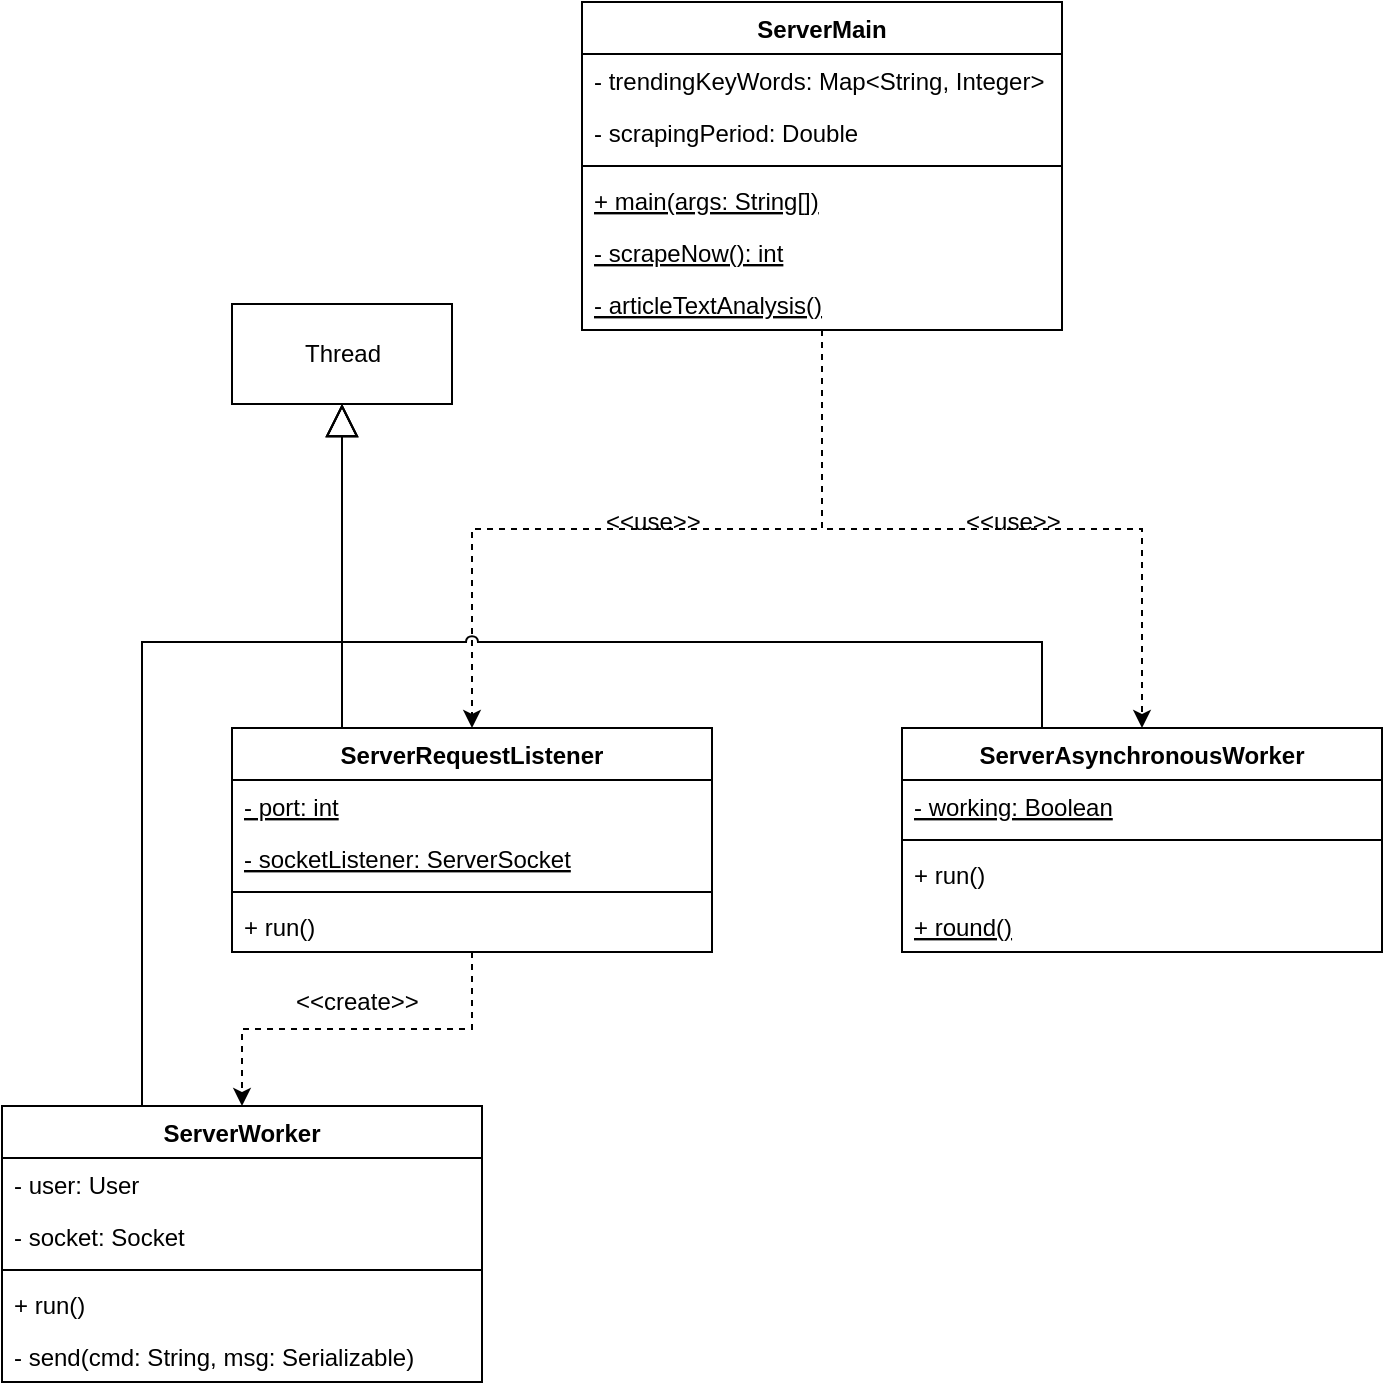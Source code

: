 <mxfile version="12.1.0" type="device" pages="1"><diagram id="yTPmmLeQqiiUSQPBfoln" name="Pagina-1"><mxGraphModel dx="1679" dy="1703" grid="1" gridSize="10" guides="1" tooltips="1" connect="1" arrows="1" fold="1" page="1" pageScale="1" pageWidth="827" pageHeight="1169" math="0" shadow="0"><root><mxCell id="0"/><mxCell id="1" parent="0"/><mxCell id="mmLAmh3_F48NEBriWX8s-56" style="edgeStyle=orthogonalEdgeStyle;rounded=0;orthogonalLoop=1;jettySize=auto;html=1;exitX=0.5;exitY=1;exitDx=0;exitDy=0;dashed=1;jumpStyle=arc;entryX=0.5;entryY=0;entryDx=0;entryDy=0;" parent="1" source="mmLAmh3_F48NEBriWX8s-2" target="mmLAmh3_F48NEBriWX8s-11" edge="1"><mxGeometry relative="1" as="geometry"><mxPoint x="-140" y="270" as="targetPoint"/></mxGeometry></mxCell><mxCell id="mmLAmh3_F48NEBriWX8s-57" style="edgeStyle=orthogonalEdgeStyle;rounded=0;jumpStyle=arc;orthogonalLoop=1;jettySize=auto;html=1;exitX=0.5;exitY=1;exitDx=0;exitDy=0;entryX=0.5;entryY=0;entryDx=0;entryDy=0;dashed=1;comic=0;" parent="1" source="mmLAmh3_F48NEBriWX8s-2" target="mmLAmh3_F48NEBriWX8s-42" edge="1"><mxGeometry relative="1" as="geometry"/></mxCell><mxCell id="mmLAmh3_F48NEBriWX8s-2" value="ServerMain" style="swimlane;fontStyle=1;align=center;verticalAlign=top;childLayout=stackLayout;horizontal=1;startSize=26;horizontalStack=0;resizeParent=1;resizeParentMax=0;resizeLast=0;collapsible=1;marginBottom=0;" parent="1" vertex="1"><mxGeometry x="-70" y="-30" width="240" height="164" as="geometry"/></mxCell><mxCell id="mmLAmh3_F48NEBriWX8s-6" value="- trendingKeyWords: Map&lt;String, Integer&gt;" style="text;strokeColor=none;fillColor=none;align=left;verticalAlign=top;spacingLeft=4;spacingRight=4;overflow=hidden;rotatable=0;points=[[0,0.5],[1,0.5]];portConstraint=eastwest;" parent="mmLAmh3_F48NEBriWX8s-2" vertex="1"><mxGeometry y="26" width="240" height="26" as="geometry"/></mxCell><mxCell id="mmLAmh3_F48NEBriWX8s-8" value="- scrapingPeriod: Double" style="text;strokeColor=none;fillColor=none;align=left;verticalAlign=top;spacingLeft=4;spacingRight=4;overflow=hidden;rotatable=0;points=[[0,0.5],[1,0.5]];portConstraint=eastwest;" parent="mmLAmh3_F48NEBriWX8s-2" vertex="1"><mxGeometry y="52" width="240" height="26" as="geometry"/></mxCell><mxCell id="mmLAmh3_F48NEBriWX8s-4" value="" style="line;strokeWidth=1;fillColor=none;align=left;verticalAlign=middle;spacingTop=-1;spacingLeft=3;spacingRight=3;rotatable=0;labelPosition=right;points=[];portConstraint=eastwest;" parent="mmLAmh3_F48NEBriWX8s-2" vertex="1"><mxGeometry y="78" width="240" height="8" as="geometry"/></mxCell><mxCell id="mmLAmh3_F48NEBriWX8s-5" value="+ main(args: String[])" style="text;strokeColor=none;fillColor=none;align=left;verticalAlign=top;spacingLeft=4;spacingRight=4;overflow=hidden;rotatable=0;points=[[0,0.5],[1,0.5]];portConstraint=eastwest;fontStyle=4" parent="mmLAmh3_F48NEBriWX8s-2" vertex="1"><mxGeometry y="86" width="240" height="26" as="geometry"/></mxCell><mxCell id="mmLAmh3_F48NEBriWX8s-9" value="- scrapeNow(): int" style="text;strokeColor=none;fillColor=none;align=left;verticalAlign=top;spacingLeft=4;spacingRight=4;overflow=hidden;rotatable=0;points=[[0,0.5],[1,0.5]];portConstraint=eastwest;fontStyle=4" parent="mmLAmh3_F48NEBriWX8s-2" vertex="1"><mxGeometry y="112" width="240" height="26" as="geometry"/></mxCell><mxCell id="mmLAmh3_F48NEBriWX8s-10" value="- articleTextAnalysis()" style="text;strokeColor=none;fillColor=none;align=left;verticalAlign=top;spacingLeft=4;spacingRight=4;overflow=hidden;rotatable=0;points=[[0,0.5],[1,0.5]];portConstraint=eastwest;fontStyle=4" parent="mmLAmh3_F48NEBriWX8s-2" vertex="1"><mxGeometry y="138" width="240" height="26" as="geometry"/></mxCell><mxCell id="mmLAmh3_F48NEBriWX8s-30" value="" style="edgeStyle=orthogonalEdgeStyle;rounded=0;orthogonalLoop=1;jettySize=auto;html=1;jumpStyle=arc;endArrow=block;endFill=0;endSize=14;" parent="1" source="mmLAmh3_F48NEBriWX8s-11" target="mmLAmh3_F48NEBriWX8s-27" edge="1"><mxGeometry relative="1" as="geometry"><Array as="points"><mxPoint x="-190" y="260"/><mxPoint x="-190" y="260"/></Array></mxGeometry></mxCell><mxCell id="XMV9hjo_Tum2RGIfWcF5-6" value="" style="edgeStyle=orthogonalEdgeStyle;rounded=0;orthogonalLoop=1;jettySize=auto;html=1;entryX=0.5;entryY=0;entryDx=0;entryDy=0;dashed=1;" parent="1" source="mmLAmh3_F48NEBriWX8s-11" target="XMV9hjo_Tum2RGIfWcF5-1" edge="1"><mxGeometry relative="1" as="geometry"/></mxCell><mxCell id="mmLAmh3_F48NEBriWX8s-11" value="ServerRequestListener" style="swimlane;fontStyle=1;align=center;verticalAlign=top;childLayout=stackLayout;horizontal=1;startSize=26;horizontalStack=0;resizeParent=1;resizeParentMax=0;resizeLast=0;collapsible=1;marginBottom=0;" parent="1" vertex="1"><mxGeometry x="-245" y="333" width="240" height="112" as="geometry"/></mxCell><mxCell id="mmLAmh3_F48NEBriWX8s-12" value="- port: int" style="text;strokeColor=none;fillColor=none;align=left;verticalAlign=top;spacingLeft=4;spacingRight=4;overflow=hidden;rotatable=0;points=[[0,0.5],[1,0.5]];portConstraint=eastwest;fontStyle=4" parent="mmLAmh3_F48NEBriWX8s-11" vertex="1"><mxGeometry y="26" width="240" height="26" as="geometry"/></mxCell><mxCell id="mmLAmh3_F48NEBriWX8s-13" value="- socketListener: ServerSocket" style="text;strokeColor=none;fillColor=none;align=left;verticalAlign=top;spacingLeft=4;spacingRight=4;overflow=hidden;rotatable=0;points=[[0,0.5],[1,0.5]];portConstraint=eastwest;fontStyle=4" parent="mmLAmh3_F48NEBriWX8s-11" vertex="1"><mxGeometry y="52" width="240" height="26" as="geometry"/></mxCell><mxCell id="mmLAmh3_F48NEBriWX8s-14" value="" style="line;strokeWidth=1;fillColor=none;align=left;verticalAlign=middle;spacingTop=-1;spacingLeft=3;spacingRight=3;rotatable=0;labelPosition=right;points=[];portConstraint=eastwest;" parent="mmLAmh3_F48NEBriWX8s-11" vertex="1"><mxGeometry y="78" width="240" height="8" as="geometry"/></mxCell><mxCell id="mmLAmh3_F48NEBriWX8s-16" value="+ run()" style="text;strokeColor=none;fillColor=none;align=left;verticalAlign=top;spacingLeft=4;spacingRight=4;overflow=hidden;rotatable=0;points=[[0,0.5],[1,0.5]];portConstraint=eastwest;fontStyle=0" parent="mmLAmh3_F48NEBriWX8s-11" vertex="1"><mxGeometry y="86" width="240" height="26" as="geometry"/></mxCell><mxCell id="mmLAmh3_F48NEBriWX8s-27" value="Thread" style="html=1;" parent="1" vertex="1"><mxGeometry x="-245" y="121" width="110" height="50" as="geometry"/></mxCell><mxCell id="mmLAmh3_F48NEBriWX8s-54" value="" style="edgeStyle=orthogonalEdgeStyle;rounded=0;orthogonalLoop=1;jettySize=auto;html=1;entryX=0.5;entryY=1;entryDx=0;entryDy=0;exitX=0.5;exitY=0;exitDx=0;exitDy=0;jumpStyle=arc;endArrow=block;endFill=0;strokeWidth=1;endSize=14;" parent="1" source="mmLAmh3_F48NEBriWX8s-42" target="mmLAmh3_F48NEBriWX8s-27" edge="1"><mxGeometry relative="1" as="geometry"><mxPoint x="413" y="339" as="targetPoint"/><Array as="points"><mxPoint x="160" y="346"/><mxPoint x="160" y="290"/><mxPoint x="-190" y="290"/></Array></mxGeometry></mxCell><mxCell id="mmLAmh3_F48NEBriWX8s-42" value="ServerAsynchronousWorker" style="swimlane;fontStyle=1;align=center;verticalAlign=top;childLayout=stackLayout;horizontal=1;startSize=26;horizontalStack=0;resizeParent=1;resizeParentMax=0;resizeLast=0;collapsible=1;marginBottom=0;glass=0;" parent="1" vertex="1"><mxGeometry x="90" y="333" width="240" height="112" as="geometry"/></mxCell><mxCell id="mmLAmh3_F48NEBriWX8s-43" value="- working: Boolean" style="text;strokeColor=none;fillColor=none;align=left;verticalAlign=top;spacingLeft=4;spacingRight=4;overflow=hidden;rotatable=0;points=[[0,0.5],[1,0.5]];portConstraint=eastwest;fontStyle=4" parent="mmLAmh3_F48NEBriWX8s-42" vertex="1"><mxGeometry y="26" width="240" height="26" as="geometry"/></mxCell><mxCell id="mmLAmh3_F48NEBriWX8s-45" value="" style="line;strokeWidth=1;fillColor=none;align=left;verticalAlign=middle;spacingTop=-1;spacingLeft=3;spacingRight=3;rotatable=0;labelPosition=right;points=[];portConstraint=eastwest;" parent="mmLAmh3_F48NEBriWX8s-42" vertex="1"><mxGeometry y="52" width="240" height="8" as="geometry"/></mxCell><mxCell id="mmLAmh3_F48NEBriWX8s-46" value="+ run()" style="text;strokeColor=none;fillColor=none;align=left;verticalAlign=top;spacingLeft=4;spacingRight=4;overflow=hidden;rotatable=0;points=[[0,0.5],[1,0.5]];portConstraint=eastwest;fontStyle=0" parent="mmLAmh3_F48NEBriWX8s-42" vertex="1"><mxGeometry y="60" width="240" height="26" as="geometry"/></mxCell><mxCell id="mmLAmh3_F48NEBriWX8s-55" value="+ round()" style="text;strokeColor=none;fillColor=none;align=left;verticalAlign=top;spacingLeft=4;spacingRight=4;overflow=hidden;rotatable=0;points=[[0,0.5],[1,0.5]];portConstraint=eastwest;fontStyle=4" parent="mmLAmh3_F48NEBriWX8s-42" vertex="1"><mxGeometry y="86" width="240" height="26" as="geometry"/></mxCell><mxCell id="mmLAmh3_F48NEBriWX8s-61" value="&amp;lt;&amp;lt;use&amp;gt;&amp;gt;" style="text;html=1;resizable=0;points=[];autosize=1;align=left;verticalAlign=top;spacingTop=-4;" parent="1" vertex="1"><mxGeometry x="120" y="220" width="60" height="20" as="geometry"/></mxCell><mxCell id="mmLAmh3_F48NEBriWX8s-62" value="&amp;lt;&amp;lt;use&amp;gt;&amp;gt;" style="text;html=1;resizable=0;points=[];autosize=1;align=left;verticalAlign=top;spacingTop=-4;" parent="1" vertex="1"><mxGeometry x="-60" y="220" width="60" height="20" as="geometry"/></mxCell><mxCell id="XMV9hjo_Tum2RGIfWcF5-8" style="edgeStyle=orthogonalEdgeStyle;rounded=0;orthogonalLoop=1;jettySize=auto;html=1;exitX=0.5;exitY=0;exitDx=0;exitDy=0;entryX=0.5;entryY=1;entryDx=0;entryDy=0;endArrow=block;endFill=0;endSize=14;" parent="1" source="XMV9hjo_Tum2RGIfWcF5-1" target="mmLAmh3_F48NEBriWX8s-27" edge="1"><mxGeometry relative="1" as="geometry"><Array as="points"><mxPoint x="-290" y="522"/><mxPoint x="-290" y="290"/><mxPoint x="-190" y="290"/></Array></mxGeometry></mxCell><mxCell id="XMV9hjo_Tum2RGIfWcF5-1" value="ServerWorker" style="swimlane;fontStyle=1;align=center;verticalAlign=top;childLayout=stackLayout;horizontal=1;startSize=26;horizontalStack=0;resizeParent=1;resizeParentMax=0;resizeLast=0;collapsible=1;marginBottom=0;" parent="1" vertex="1"><mxGeometry x="-360" y="522" width="240" height="138" as="geometry"/></mxCell><mxCell id="XMV9hjo_Tum2RGIfWcF5-2" value="- user: User" style="text;strokeColor=none;fillColor=none;align=left;verticalAlign=top;spacingLeft=4;spacingRight=4;overflow=hidden;rotatable=0;points=[[0,0.5],[1,0.5]];portConstraint=eastwest;" parent="XMV9hjo_Tum2RGIfWcF5-1" vertex="1"><mxGeometry y="26" width="240" height="26" as="geometry"/></mxCell><mxCell id="XMV9hjo_Tum2RGIfWcF5-3" value="- socket: Socket" style="text;strokeColor=none;fillColor=none;align=left;verticalAlign=top;spacingLeft=4;spacingRight=4;overflow=hidden;rotatable=0;points=[[0,0.5],[1,0.5]];portConstraint=eastwest;" parent="XMV9hjo_Tum2RGIfWcF5-1" vertex="1"><mxGeometry y="52" width="240" height="26" as="geometry"/></mxCell><mxCell id="XMV9hjo_Tum2RGIfWcF5-4" value="" style="line;strokeWidth=1;fillColor=none;align=left;verticalAlign=middle;spacingTop=-1;spacingLeft=3;spacingRight=3;rotatable=0;labelPosition=right;points=[];portConstraint=eastwest;" parent="XMV9hjo_Tum2RGIfWcF5-1" vertex="1"><mxGeometry y="78" width="240" height="8" as="geometry"/></mxCell><mxCell id="XMV9hjo_Tum2RGIfWcF5-10" value="+ run()" style="text;strokeColor=none;fillColor=none;align=left;verticalAlign=top;spacingLeft=4;spacingRight=4;overflow=hidden;rotatable=0;points=[[0,0.5],[1,0.5]];portConstraint=eastwest;fontStyle=0" parent="XMV9hjo_Tum2RGIfWcF5-1" vertex="1"><mxGeometry y="86" width="240" height="26" as="geometry"/></mxCell><mxCell id="XMV9hjo_Tum2RGIfWcF5-5" value="- send(cmd: String, msg: Serializable)" style="text;strokeColor=none;fillColor=none;align=left;verticalAlign=top;spacingLeft=4;spacingRight=4;overflow=hidden;rotatable=0;points=[[0,0.5],[1,0.5]];portConstraint=eastwest;fontStyle=0" parent="XMV9hjo_Tum2RGIfWcF5-1" vertex="1"><mxGeometry y="112" width="240" height="26" as="geometry"/></mxCell><mxCell id="XMV9hjo_Tum2RGIfWcF5-7" value="&amp;lt;&amp;lt;create&amp;gt;&amp;gt;" style="text;html=1;resizable=0;points=[];autosize=1;align=left;verticalAlign=top;spacingTop=-4;" parent="1" vertex="1"><mxGeometry x="-215" y="460" width="80" height="20" as="geometry"/></mxCell></root></mxGraphModel></diagram></mxfile>